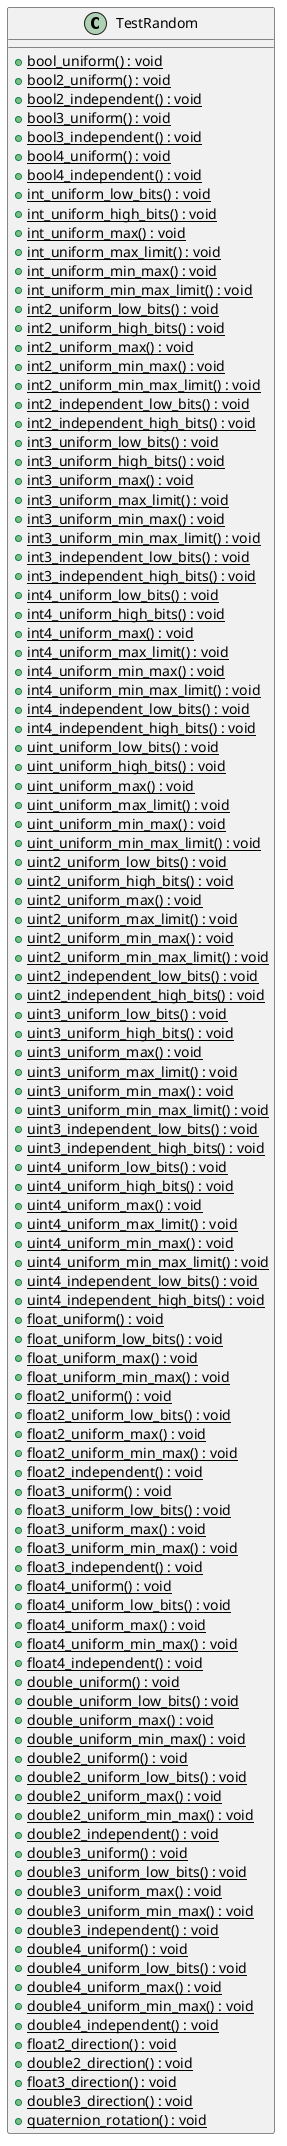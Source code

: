 @startuml
class TestRandom {
    + {static} bool_uniform() : void
    + {static} bool2_uniform() : void
    + {static} bool2_independent() : void
    + {static} bool3_uniform() : void
    + {static} bool3_independent() : void
    + {static} bool4_uniform() : void
    + {static} bool4_independent() : void
    + {static} int_uniform_low_bits() : void
    + {static} int_uniform_high_bits() : void
    + {static} int_uniform_max() : void
    + {static} int_uniform_max_limit() : void
    + {static} int_uniform_min_max() : void
    + {static} int_uniform_min_max_limit() : void
    + {static} int2_uniform_low_bits() : void
    + {static} int2_uniform_high_bits() : void
    + {static} int2_uniform_max() : void
    + {static} int2_uniform_min_max() : void
    + {static} int2_uniform_min_max_limit() : void
    + {static} int2_independent_low_bits() : void
    + {static} int2_independent_high_bits() : void
    + {static} int3_uniform_low_bits() : void
    + {static} int3_uniform_high_bits() : void
    + {static} int3_uniform_max() : void
    + {static} int3_uniform_max_limit() : void
    + {static} int3_uniform_min_max() : void
    + {static} int3_uniform_min_max_limit() : void
    + {static} int3_independent_low_bits() : void
    + {static} int3_independent_high_bits() : void
    + {static} int4_uniform_low_bits() : void
    + {static} int4_uniform_high_bits() : void
    + {static} int4_uniform_max() : void
    + {static} int4_uniform_max_limit() : void
    + {static} int4_uniform_min_max() : void
    + {static} int4_uniform_min_max_limit() : void
    + {static} int4_independent_low_bits() : void
    + {static} int4_independent_high_bits() : void
    + {static} uint_uniform_low_bits() : void
    + {static} uint_uniform_high_bits() : void
    + {static} uint_uniform_max() : void
    + {static} uint_uniform_max_limit() : void
    + {static} uint_uniform_min_max() : void
    + {static} uint_uniform_min_max_limit() : void
    + {static} uint2_uniform_low_bits() : void
    + {static} uint2_uniform_high_bits() : void
    + {static} uint2_uniform_max() : void
    + {static} uint2_uniform_max_limit() : void
    + {static} uint2_uniform_min_max() : void
    + {static} uint2_uniform_min_max_limit() : void
    + {static} uint2_independent_low_bits() : void
    + {static} uint2_independent_high_bits() : void
    + {static} uint3_uniform_low_bits() : void
    + {static} uint3_uniform_high_bits() : void
    + {static} uint3_uniform_max() : void
    + {static} uint3_uniform_max_limit() : void
    + {static} uint3_uniform_min_max() : void
    + {static} uint3_uniform_min_max_limit() : void
    + {static} uint3_independent_low_bits() : void
    + {static} uint3_independent_high_bits() : void
    + {static} uint4_uniform_low_bits() : void
    + {static} uint4_uniform_high_bits() : void
    + {static} uint4_uniform_max() : void
    + {static} uint4_uniform_max_limit() : void
    + {static} uint4_uniform_min_max() : void
    + {static} uint4_uniform_min_max_limit() : void
    + {static} uint4_independent_low_bits() : void
    + {static} uint4_independent_high_bits() : void
    + {static} float_uniform() : void
    + {static} float_uniform_low_bits() : void
    + {static} float_uniform_max() : void
    + {static} float_uniform_min_max() : void
    + {static} float2_uniform() : void
    + {static} float2_uniform_low_bits() : void
    + {static} float2_uniform_max() : void
    + {static} float2_uniform_min_max() : void
    + {static} float2_independent() : void
    + {static} float3_uniform() : void
    + {static} float3_uniform_low_bits() : void
    + {static} float3_uniform_max() : void
    + {static} float3_uniform_min_max() : void
    + {static} float3_independent() : void
    + {static} float4_uniform() : void
    + {static} float4_uniform_low_bits() : void
    + {static} float4_uniform_max() : void
    + {static} float4_uniform_min_max() : void
    + {static} float4_independent() : void
    + {static} double_uniform() : void
    + {static} double_uniform_low_bits() : void
    + {static} double_uniform_max() : void
    + {static} double_uniform_min_max() : void
    + {static} double2_uniform() : void
    + {static} double2_uniform_low_bits() : void
    + {static} double2_uniform_max() : void
    + {static} double2_uniform_min_max() : void
    + {static} double2_independent() : void
    + {static} double3_uniform() : void
    + {static} double3_uniform_low_bits() : void
    + {static} double3_uniform_max() : void
    + {static} double3_uniform_min_max() : void
    + {static} double3_independent() : void
    + {static} double4_uniform() : void
    + {static} double4_uniform_low_bits() : void
    + {static} double4_uniform_max() : void
    + {static} double4_uniform_min_max() : void
    + {static} double4_independent() : void
    + {static} float2_direction() : void
    + {static} double2_direction() : void
    + {static} float3_direction() : void
    + {static} double3_direction() : void
    + {static} quaternion_rotation() : void
}
@enduml
